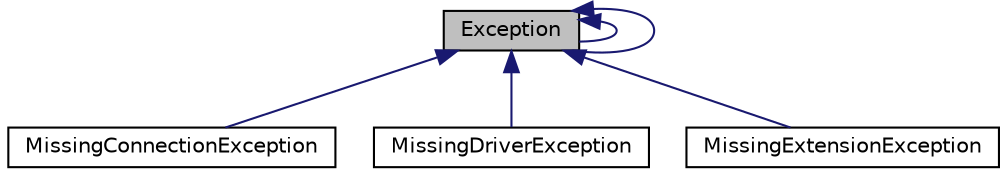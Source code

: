 digraph "Exception"
{
  edge [fontname="Helvetica",fontsize="10",labelfontname="Helvetica",labelfontsize="10"];
  node [fontname="Helvetica",fontsize="10",shape=record];
  Node1 [label="Exception",height=0.2,width=0.4,color="black", fillcolor="grey75", style="filled", fontcolor="black"];
  Node1 -> Node1 [dir="back",color="midnightblue",fontsize="10",style="solid",fontname="Helvetica"];
  Node1 -> Node1 [dir="back",color="midnightblue",fontsize="10",style="solid",fontname="Helvetica"];
  Node1 -> Node2 [dir="back",color="midnightblue",fontsize="10",style="solid",fontname="Helvetica"];
  Node2 [label="MissingConnectionException",height=0.2,width=0.4,color="black", fillcolor="white", style="filled",URL="$class_cake_1_1_database_1_1_exception_1_1_missing_connection_exception.html"];
  Node1 -> Node3 [dir="back",color="midnightblue",fontsize="10",style="solid",fontname="Helvetica"];
  Node3 [label="MissingDriverException",height=0.2,width=0.4,color="black", fillcolor="white", style="filled",URL="$class_cake_1_1_database_1_1_exception_1_1_missing_driver_exception.html"];
  Node1 -> Node4 [dir="back",color="midnightblue",fontsize="10",style="solid",fontname="Helvetica"];
  Node4 [label="MissingExtensionException",height=0.2,width=0.4,color="black", fillcolor="white", style="filled",URL="$class_cake_1_1_database_1_1_exception_1_1_missing_extension_exception.html"];
}
